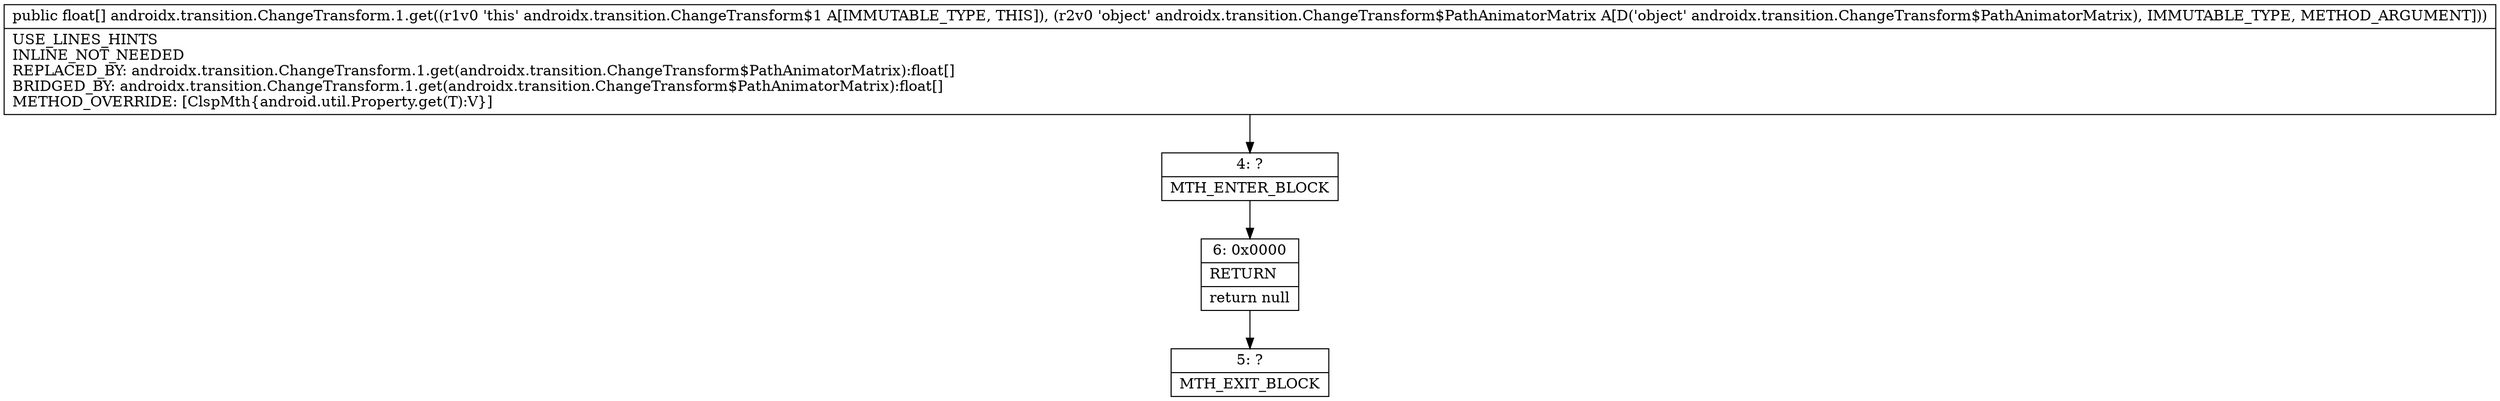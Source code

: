 digraph "CFG forandroidx.transition.ChangeTransform.1.get(Landroidx\/transition\/ChangeTransform$PathAnimatorMatrix;)[F" {
Node_4 [shape=record,label="{4\:\ ?|MTH_ENTER_BLOCK\l}"];
Node_6 [shape=record,label="{6\:\ 0x0000|RETURN\l|return null\l}"];
Node_5 [shape=record,label="{5\:\ ?|MTH_EXIT_BLOCK\l}"];
MethodNode[shape=record,label="{public float[] androidx.transition.ChangeTransform.1.get((r1v0 'this' androidx.transition.ChangeTransform$1 A[IMMUTABLE_TYPE, THIS]), (r2v0 'object' androidx.transition.ChangeTransform$PathAnimatorMatrix A[D('object' androidx.transition.ChangeTransform$PathAnimatorMatrix), IMMUTABLE_TYPE, METHOD_ARGUMENT]))  | USE_LINES_HINTS\lINLINE_NOT_NEEDED\lREPLACED_BY: androidx.transition.ChangeTransform.1.get(androidx.transition.ChangeTransform$PathAnimatorMatrix):float[]\lBRIDGED_BY: androidx.transition.ChangeTransform.1.get(androidx.transition.ChangeTransform$PathAnimatorMatrix):float[]\lMETHOD_OVERRIDE: [ClspMth\{android.util.Property.get(T):V\}]\l}"];
MethodNode -> Node_4;Node_4 -> Node_6;
Node_6 -> Node_5;
}


